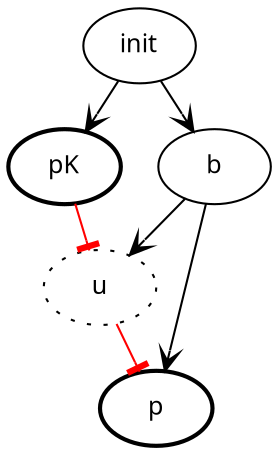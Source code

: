 digraph {
    graph [ranksep=0.3];
    node [fontname="CMU Typewriter Text", label="\N", fontsize=12];
    edge [arrowhead=vee];

    u [ style=dotted]
    pK [ penwidth=2  ]
    p [ penwidth=2 ]

    init -> b -> p
    init -> pK
    b -> u
    pK -> u [arrowhead=tee, color=red]
    u -> p [arrowhead=tee, color=red]
}